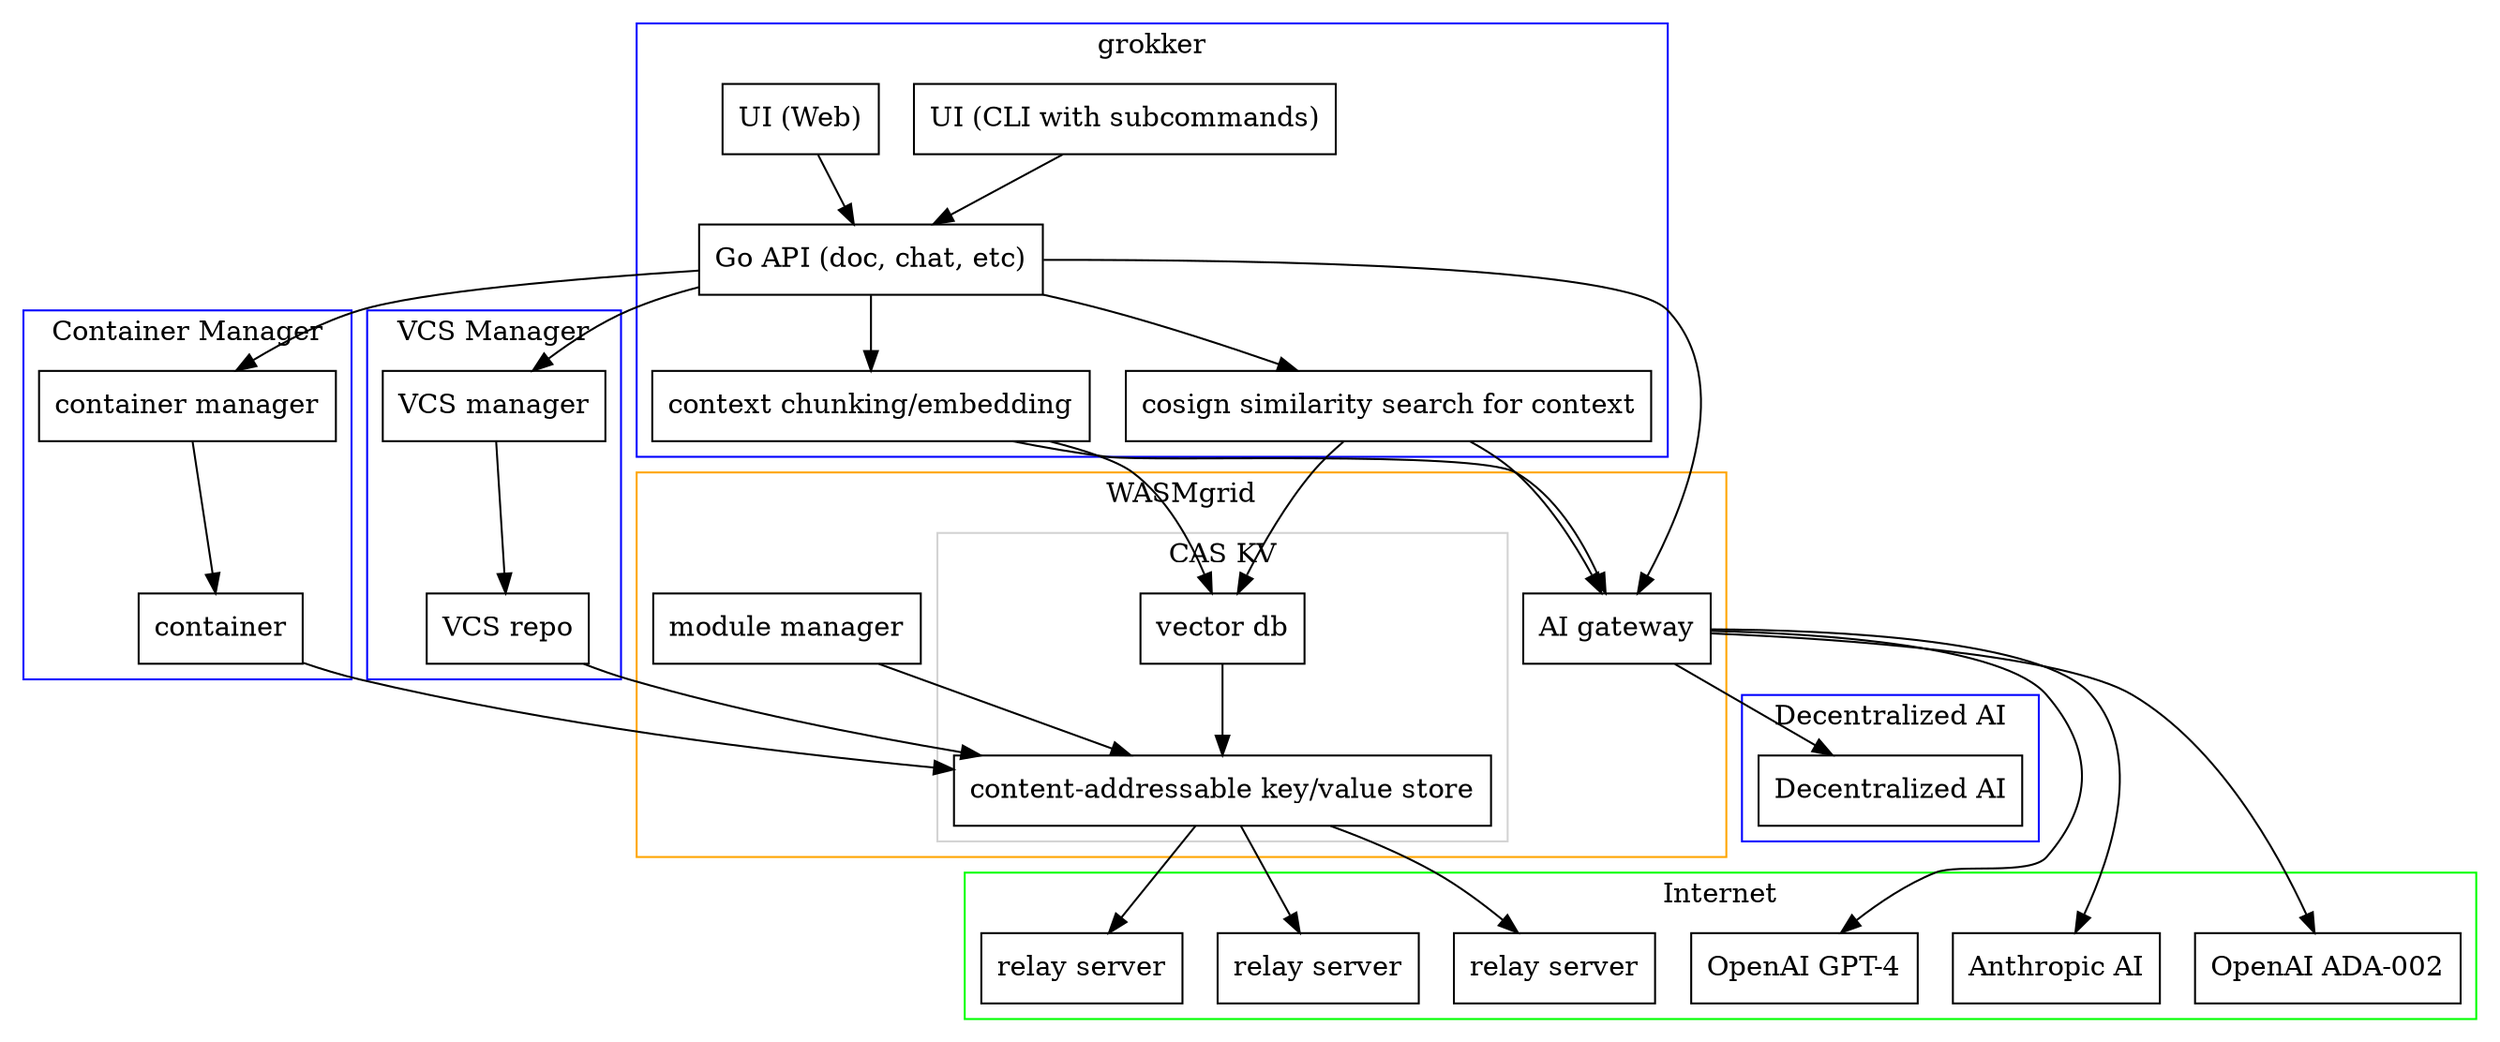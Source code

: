 digraph G {
    node [shape=box]

    subgraph cluster_0 {
        label="grokker"
        color=blue
        UI_CLI [label="UI (CLI with subcommands)"]
        UI_Web [label="UI (Web)"]
        API [label="Go API (doc, chat, etc)"]
        context [label="context chunking/embedding"]
        cosign_similarity_search [label="cosign similarity search for context"]
    }

    subgraph cluster_1 {
        label="Container Manager";
        color=blue
        container_manager [label="container manager"]
        container [label="container"]
    }

    subgraph cluster_2 {
        label="VCS Manager";
        color=blue
        vcs_manager [label="VCS manager"]
        vcs_repo [label="VCS repo"]
    }

    subgraph cluster_3 {
        label="WASMgrid";
        color=orange

        ai_gateway [label="AI gateway"]
        module_manager [label="module manager"]

        subgraph cluster_3_1 {
            label="CAS KV";
            color=lightgrey
            vector_db [label="vector db"]
            keyvalue_db [label="content-addressable key/value store"]
        }
    }

    subgraph cluster_4 {
        label="Decentralized AI";
        color=blue
        decentralized_ai [label="Decentralized AI"]
    }

    subgraph cluster_5 {
        label="Internet";
        color=green
        relay_1 [label="relay server"]
        relay_2 [label="relay server"]
        relay_3 [label="relay server"]
        ada_002 [label="OpenAI ADA-002"]
        gpt_4 [label="OpenAI GPT-4"]
        anthropic_ai [label="Anthropic AI"]
    }

    UI_CLI -> API
    UI_Web -> API
    API -> context
    API -> container_manager
    API -> vcs_manager
    API -> ai_gateway
    API -> cosign_similarity_search
    context -> vector_db
    context -> ai_gateway
    cosign_similarity_search -> vector_db
    cosign_similarity_search -> ai_gateway
    ai_gateway -> gpt_4
    ai_gateway -> ada_002
    ai_gateway -> anthropic_ai
    ai_gateway -> decentralized_ai
    vector_db -> keyvalue_db
    container_manager -> container
    container -> keyvalue_db
    vcs_manager -> vcs_repo
    vcs_repo -> keyvalue_db
    module_manager -> keyvalue_db
    keyvalue_db -> relay_1
    keyvalue_db -> relay_2
    keyvalue_db -> relay_3
}
